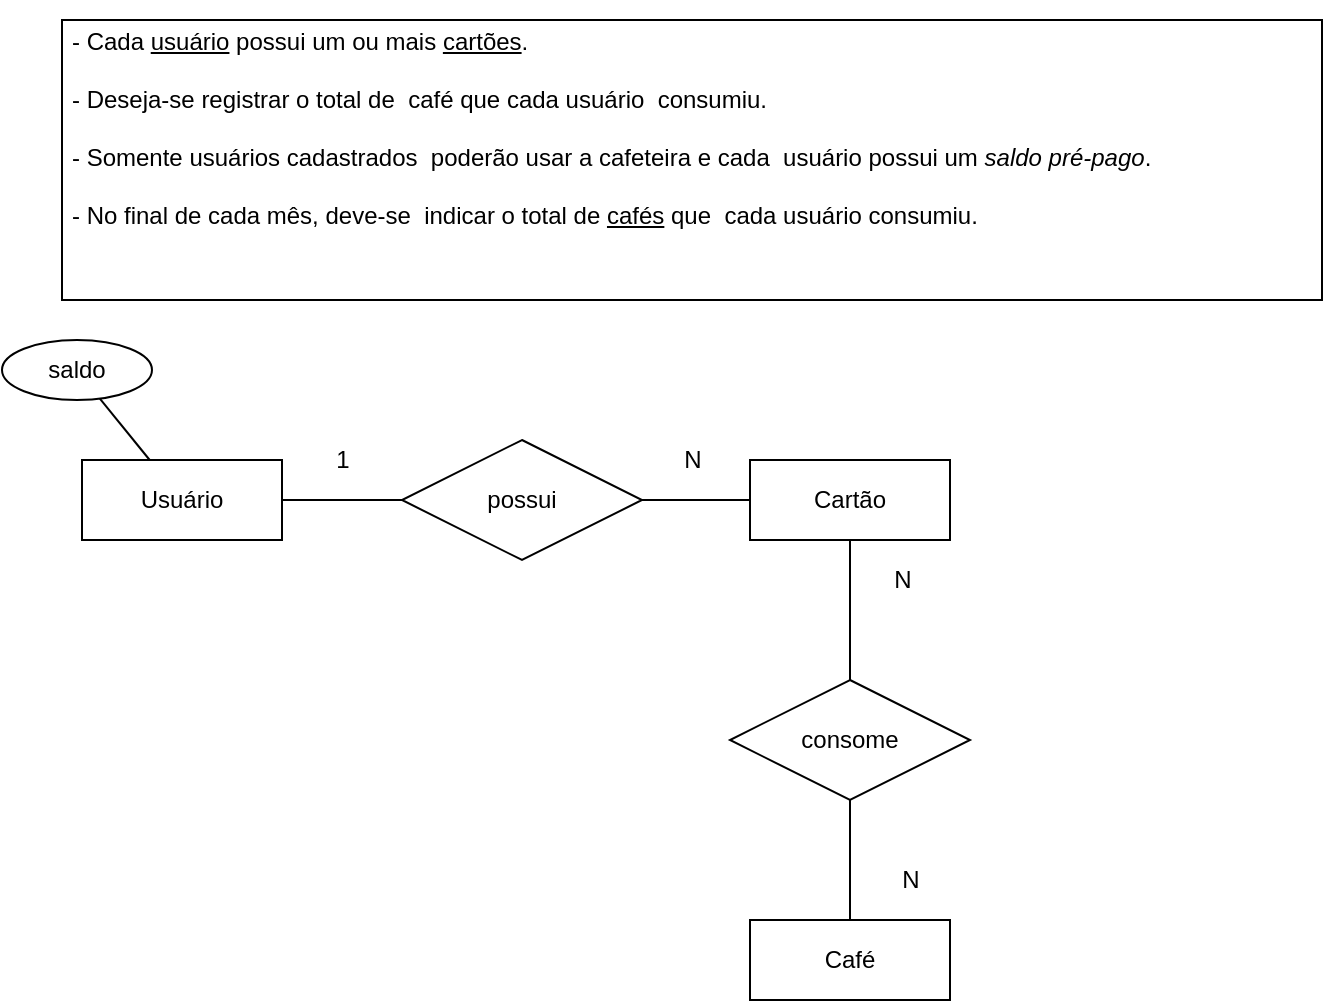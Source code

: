 <mxfile version="13.6.9"><diagram id="Gzire5GonTDwdqJNkeVx" name="Page-1"><mxGraphModel dx="1108" dy="509" grid="1" gridSize="10" guides="1" tooltips="1" connect="1" arrows="1" fold="1" page="1" pageScale="1" pageWidth="827" pageHeight="1169" math="0" shadow="0"><root><mxCell id="0"/><mxCell id="1" parent="0"/><mxCell id="OTAKQwbDnC2E9i8hYgNr-2" value="&lt;div&gt;&lt;br&gt;&lt;/div&gt;&lt;div&gt;- Cada &lt;u&gt;usuário&lt;/u&gt; possui um ou mais &lt;u&gt;cartões&lt;/u&gt;.&lt;/div&gt;&lt;br&gt;- Deseja-se registrar o total de&amp;nbsp; café que cada usuário&amp;nbsp; consumiu.&lt;br&gt;&lt;br&gt;- Somente usuários cadastrados&amp;nbsp; poderão usar a cafeteira e cada&amp;nbsp; usuário possui um &lt;i&gt;saldo pré-pago&lt;/i&gt;.&lt;br&gt;&lt;br&gt;- No final de cada mês, deve-se&amp;nbsp; indicar o total de &lt;u&gt;cafés&lt;/u&gt; que&amp;nbsp; cada usuário consumiu." style="text;html=1;fillColor=none;spacing=5;spacingTop=-20;whiteSpace=wrap;overflow=hidden;rounded=0;strokeColor=#000000;" vertex="1" parent="1"><mxGeometry x="70" y="20" width="630" height="140" as="geometry"/></mxCell><mxCell id="OTAKQwbDnC2E9i8hYgNr-3" value="Usuário" style="whiteSpace=wrap;html=1;align=center;strokeColor=#000000;" vertex="1" parent="1"><mxGeometry x="80" y="240" width="100" height="40" as="geometry"/></mxCell><mxCell id="OTAKQwbDnC2E9i8hYgNr-4" value="Cartão" style="whiteSpace=wrap;html=1;align=center;strokeColor=#000000;" vertex="1" parent="1"><mxGeometry x="414" y="240" width="100" height="40" as="geometry"/></mxCell><mxCell id="OTAKQwbDnC2E9i8hYgNr-5" value="Café" style="whiteSpace=wrap;html=1;align=center;strokeColor=#000000;" vertex="1" parent="1"><mxGeometry x="414" y="470" width="100" height="40" as="geometry"/></mxCell><mxCell id="OTAKQwbDnC2E9i8hYgNr-6" value="saldo" style="ellipse;whiteSpace=wrap;html=1;align=center;strokeColor=#000000;" vertex="1" parent="1"><mxGeometry x="40" y="180" width="75" height="30" as="geometry"/></mxCell><mxCell id="OTAKQwbDnC2E9i8hYgNr-7" value="" style="endArrow=none;html=1;rounded=0;" edge="1" parent="1" source="OTAKQwbDnC2E9i8hYgNr-6" target="OTAKQwbDnC2E9i8hYgNr-3"><mxGeometry relative="1" as="geometry"><mxPoint x="340" y="260" as="sourcePoint"/><mxPoint x="500" y="260" as="targetPoint"/></mxGeometry></mxCell><mxCell id="OTAKQwbDnC2E9i8hYgNr-18" style="edgeStyle=orthogonalEdgeStyle;rounded=0;orthogonalLoop=1;jettySize=auto;html=1;entryX=0;entryY=0.5;entryDx=0;entryDy=0;endArrow=none;endFill=0;" edge="1" parent="1" source="OTAKQwbDnC2E9i8hYgNr-15" target="OTAKQwbDnC2E9i8hYgNr-4"><mxGeometry relative="1" as="geometry"/></mxCell><mxCell id="OTAKQwbDnC2E9i8hYgNr-15" value="possui" style="shape=rhombus;perimeter=rhombusPerimeter;whiteSpace=wrap;html=1;align=center;strokeColor=#000000;" vertex="1" parent="1"><mxGeometry x="240" y="230" width="120" height="60" as="geometry"/></mxCell><mxCell id="OTAKQwbDnC2E9i8hYgNr-16" value="" style="endArrow=none;html=1;rounded=0;exitX=1;exitY=0.5;exitDx=0;exitDy=0;entryX=0;entryY=0.5;entryDx=0;entryDy=0;" edge="1" parent="1" source="OTAKQwbDnC2E9i8hYgNr-3" target="OTAKQwbDnC2E9i8hYgNr-15"><mxGeometry relative="1" as="geometry"><mxPoint x="340" y="260" as="sourcePoint"/><mxPoint x="500" y="260" as="targetPoint"/></mxGeometry></mxCell><mxCell id="OTAKQwbDnC2E9i8hYgNr-20" style="edgeStyle=orthogonalEdgeStyle;rounded=0;orthogonalLoop=1;jettySize=auto;html=1;entryX=0.5;entryY=1;entryDx=0;entryDy=0;endArrow=none;endFill=0;" edge="1" parent="1" source="OTAKQwbDnC2E9i8hYgNr-19" target="OTAKQwbDnC2E9i8hYgNr-4"><mxGeometry relative="1" as="geometry"/></mxCell><mxCell id="OTAKQwbDnC2E9i8hYgNr-21" value="" style="edgeStyle=orthogonalEdgeStyle;rounded=0;orthogonalLoop=1;jettySize=auto;html=1;endArrow=none;endFill=0;" edge="1" parent="1" source="OTAKQwbDnC2E9i8hYgNr-19" target="OTAKQwbDnC2E9i8hYgNr-5"><mxGeometry relative="1" as="geometry"/></mxCell><mxCell id="OTAKQwbDnC2E9i8hYgNr-19" value="consome" style="shape=rhombus;perimeter=rhombusPerimeter;whiteSpace=wrap;html=1;align=center;strokeColor=#000000;" vertex="1" parent="1"><mxGeometry x="404" y="350" width="120" height="60" as="geometry"/></mxCell><mxCell id="OTAKQwbDnC2E9i8hYgNr-22" value="N" style="text;html=1;align=center;verticalAlign=middle;resizable=0;points=[];autosize=1;" vertex="1" parent="1"><mxGeometry x="375" y="230" width="20" height="20" as="geometry"/></mxCell><mxCell id="OTAKQwbDnC2E9i8hYgNr-23" value="1" style="text;html=1;align=center;verticalAlign=middle;resizable=0;points=[];autosize=1;" vertex="1" parent="1"><mxGeometry x="200" y="230" width="20" height="20" as="geometry"/></mxCell><mxCell id="OTAKQwbDnC2E9i8hYgNr-24" value="N" style="text;html=1;align=center;verticalAlign=middle;resizable=0;points=[];autosize=1;" vertex="1" parent="1"><mxGeometry x="484" y="440" width="20" height="20" as="geometry"/></mxCell><mxCell id="OTAKQwbDnC2E9i8hYgNr-25" value="&lt;div&gt;N&lt;/div&gt;" style="text;html=1;align=center;verticalAlign=middle;resizable=0;points=[];autosize=1;" vertex="1" parent="1"><mxGeometry x="480" y="290" width="20" height="20" as="geometry"/></mxCell></root></mxGraphModel></diagram></mxfile>